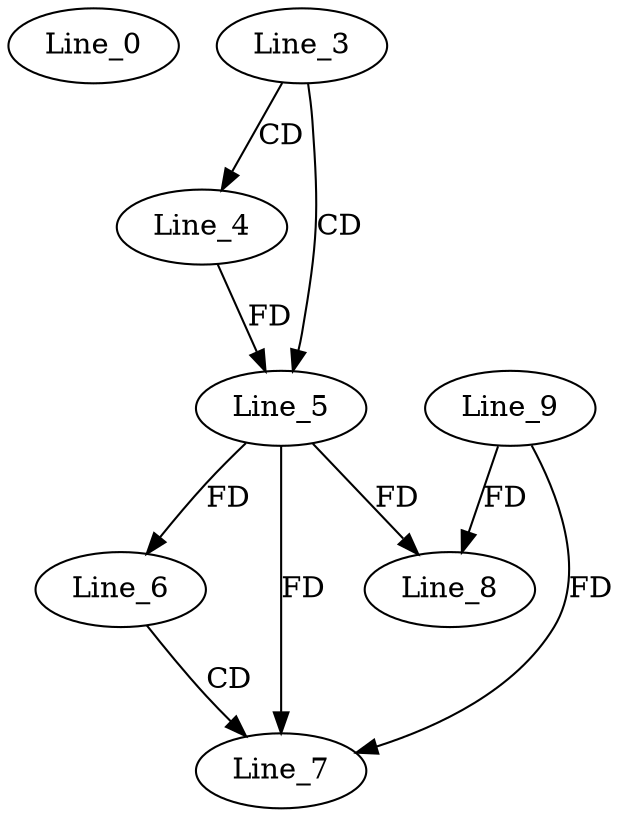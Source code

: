 digraph G {
  Line_0;
  Line_3;
  Line_4;
  Line_5;
  Line_5;
  Line_6;
  Line_7;
  Line_7;
  Line_7;
  Line_8;
  Line_9;
  Line_9;
  Line_3 -> Line_4 [ label="CD" ];
  Line_3 -> Line_5 [ label="CD" ];
  Line_4 -> Line_5 [ label="FD" ];
  Line_5 -> Line_6 [ label="FD" ];
  Line_6 -> Line_7 [ label="CD" ];
  Line_5 -> Line_7 [ label="FD" ];
  Line_5 -> Line_8 [ label="FD" ];
  Line_9 -> Line_7 [ label="FD" ];
  Line_9 -> Line_8 [ label="FD" ];
}
